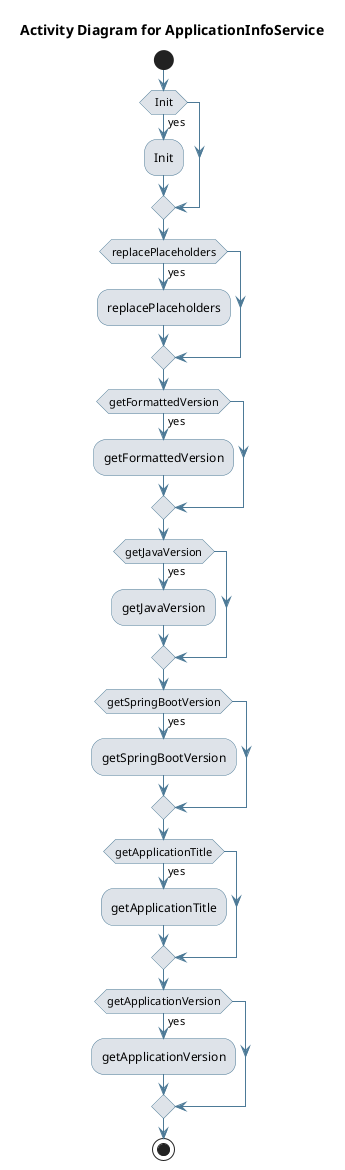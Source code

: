 @startuml
skinparam activity {
 BackgroundColor #DEE3E9 
 BorderColor #4D7A97 
 ArrowColor #4D7A97 
}
!pragma useVerticalIf on
start
title Activity Diagram for ApplicationInfoService

if (Init) then (yes)
:Init;
endif
if (replacePlaceholders) then (yes)
:replacePlaceholders;
endif
if (getFormattedVersion) then (yes)
:getFormattedVersion;
endif
if (getJavaVersion) then (yes)
:getJavaVersion;
endif
if (getSpringBootVersion) then (yes)
:getSpringBootVersion;
endif
if (getApplicationTitle) then (yes)
:getApplicationTitle;
endif
if (getApplicationVersion) then (yes)
:getApplicationVersion;
endif
stop
@enduml
